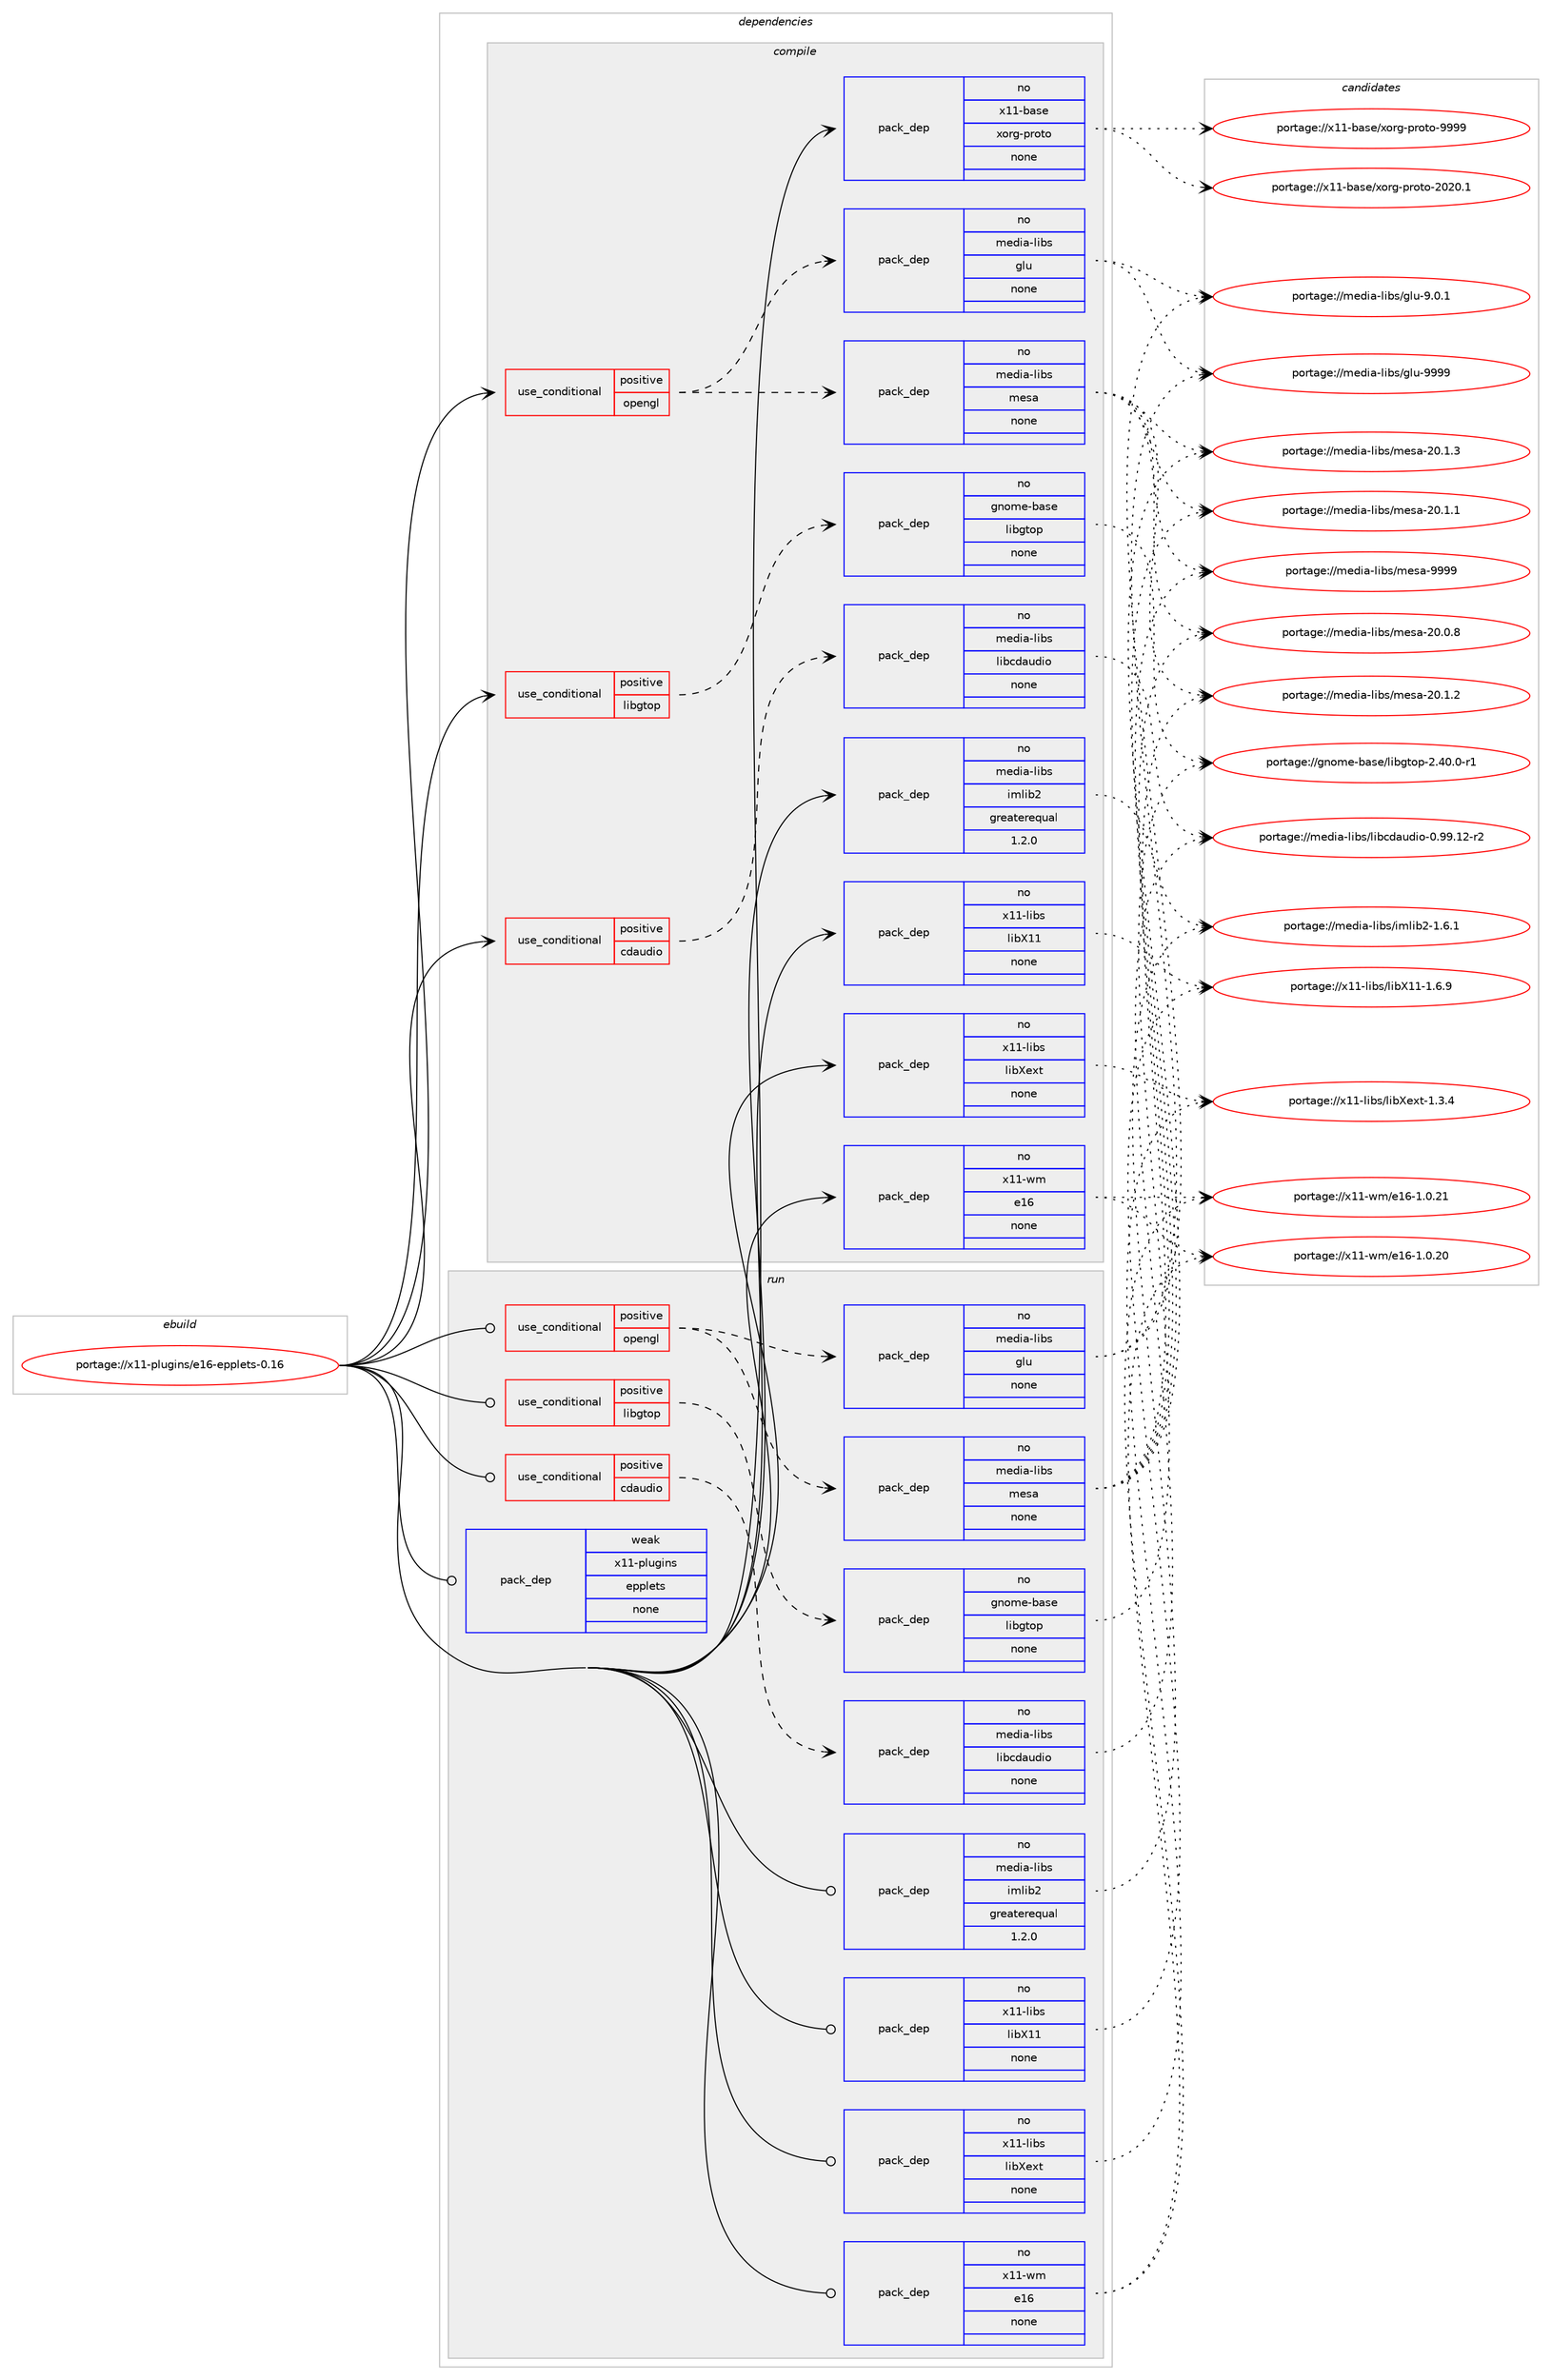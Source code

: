 digraph prolog {

# *************
# Graph options
# *************

newrank=true;
concentrate=true;
compound=true;
graph [rankdir=LR,fontname=Helvetica,fontsize=10,ranksep=1.5];#, ranksep=2.5, nodesep=0.2];
edge  [arrowhead=vee];
node  [fontname=Helvetica,fontsize=10];

# **********
# The ebuild
# **********

subgraph cluster_leftcol {
color=gray;
rank=same;
label=<<i>ebuild</i>>;
id [label="portage://x11-plugins/e16-epplets-0.16", color=red, width=4, href="../x11-plugins/e16-epplets-0.16.svg"];
}

# ****************
# The dependencies
# ****************

subgraph cluster_midcol {
color=gray;
label=<<i>dependencies</i>>;
subgraph cluster_compile {
fillcolor="#eeeeee";
style=filled;
label=<<i>compile</i>>;
subgraph cond169 {
dependency1311 [label=<<TABLE BORDER="0" CELLBORDER="1" CELLSPACING="0" CELLPADDING="4"><TR><TD ROWSPAN="3" CELLPADDING="10">use_conditional</TD></TR><TR><TD>positive</TD></TR><TR><TD>cdaudio</TD></TR></TABLE>>, shape=none, color=red];
subgraph pack1132 {
dependency1312 [label=<<TABLE BORDER="0" CELLBORDER="1" CELLSPACING="0" CELLPADDING="4" WIDTH="220"><TR><TD ROWSPAN="6" CELLPADDING="30">pack_dep</TD></TR><TR><TD WIDTH="110">no</TD></TR><TR><TD>media-libs</TD></TR><TR><TD>libcdaudio</TD></TR><TR><TD>none</TD></TR><TR><TD></TD></TR></TABLE>>, shape=none, color=blue];
}
dependency1311:e -> dependency1312:w [weight=20,style="dashed",arrowhead="vee"];
}
id:e -> dependency1311:w [weight=20,style="solid",arrowhead="vee"];
subgraph cond170 {
dependency1313 [label=<<TABLE BORDER="0" CELLBORDER="1" CELLSPACING="0" CELLPADDING="4"><TR><TD ROWSPAN="3" CELLPADDING="10">use_conditional</TD></TR><TR><TD>positive</TD></TR><TR><TD>libgtop</TD></TR></TABLE>>, shape=none, color=red];
subgraph pack1133 {
dependency1314 [label=<<TABLE BORDER="0" CELLBORDER="1" CELLSPACING="0" CELLPADDING="4" WIDTH="220"><TR><TD ROWSPAN="6" CELLPADDING="30">pack_dep</TD></TR><TR><TD WIDTH="110">no</TD></TR><TR><TD>gnome-base</TD></TR><TR><TD>libgtop</TD></TR><TR><TD>none</TD></TR><TR><TD></TD></TR></TABLE>>, shape=none, color=blue];
}
dependency1313:e -> dependency1314:w [weight=20,style="dashed",arrowhead="vee"];
}
id:e -> dependency1313:w [weight=20,style="solid",arrowhead="vee"];
subgraph cond171 {
dependency1315 [label=<<TABLE BORDER="0" CELLBORDER="1" CELLSPACING="0" CELLPADDING="4"><TR><TD ROWSPAN="3" CELLPADDING="10">use_conditional</TD></TR><TR><TD>positive</TD></TR><TR><TD>opengl</TD></TR></TABLE>>, shape=none, color=red];
subgraph pack1134 {
dependency1316 [label=<<TABLE BORDER="0" CELLBORDER="1" CELLSPACING="0" CELLPADDING="4" WIDTH="220"><TR><TD ROWSPAN="6" CELLPADDING="30">pack_dep</TD></TR><TR><TD WIDTH="110">no</TD></TR><TR><TD>media-libs</TD></TR><TR><TD>glu</TD></TR><TR><TD>none</TD></TR><TR><TD></TD></TR></TABLE>>, shape=none, color=blue];
}
dependency1315:e -> dependency1316:w [weight=20,style="dashed",arrowhead="vee"];
subgraph pack1135 {
dependency1317 [label=<<TABLE BORDER="0" CELLBORDER="1" CELLSPACING="0" CELLPADDING="4" WIDTH="220"><TR><TD ROWSPAN="6" CELLPADDING="30">pack_dep</TD></TR><TR><TD WIDTH="110">no</TD></TR><TR><TD>media-libs</TD></TR><TR><TD>mesa</TD></TR><TR><TD>none</TD></TR><TR><TD></TD></TR></TABLE>>, shape=none, color=blue];
}
dependency1315:e -> dependency1317:w [weight=20,style="dashed",arrowhead="vee"];
}
id:e -> dependency1315:w [weight=20,style="solid",arrowhead="vee"];
subgraph pack1136 {
dependency1318 [label=<<TABLE BORDER="0" CELLBORDER="1" CELLSPACING="0" CELLPADDING="4" WIDTH="220"><TR><TD ROWSPAN="6" CELLPADDING="30">pack_dep</TD></TR><TR><TD WIDTH="110">no</TD></TR><TR><TD>media-libs</TD></TR><TR><TD>imlib2</TD></TR><TR><TD>greaterequal</TD></TR><TR><TD>1.2.0</TD></TR></TABLE>>, shape=none, color=blue];
}
id:e -> dependency1318:w [weight=20,style="solid",arrowhead="vee"];
subgraph pack1137 {
dependency1319 [label=<<TABLE BORDER="0" CELLBORDER="1" CELLSPACING="0" CELLPADDING="4" WIDTH="220"><TR><TD ROWSPAN="6" CELLPADDING="30">pack_dep</TD></TR><TR><TD WIDTH="110">no</TD></TR><TR><TD>x11-base</TD></TR><TR><TD>xorg-proto</TD></TR><TR><TD>none</TD></TR><TR><TD></TD></TR></TABLE>>, shape=none, color=blue];
}
id:e -> dependency1319:w [weight=20,style="solid",arrowhead="vee"];
subgraph pack1138 {
dependency1320 [label=<<TABLE BORDER="0" CELLBORDER="1" CELLSPACING="0" CELLPADDING="4" WIDTH="220"><TR><TD ROWSPAN="6" CELLPADDING="30">pack_dep</TD></TR><TR><TD WIDTH="110">no</TD></TR><TR><TD>x11-libs</TD></TR><TR><TD>libX11</TD></TR><TR><TD>none</TD></TR><TR><TD></TD></TR></TABLE>>, shape=none, color=blue];
}
id:e -> dependency1320:w [weight=20,style="solid",arrowhead="vee"];
subgraph pack1139 {
dependency1321 [label=<<TABLE BORDER="0" CELLBORDER="1" CELLSPACING="0" CELLPADDING="4" WIDTH="220"><TR><TD ROWSPAN="6" CELLPADDING="30">pack_dep</TD></TR><TR><TD WIDTH="110">no</TD></TR><TR><TD>x11-libs</TD></TR><TR><TD>libXext</TD></TR><TR><TD>none</TD></TR><TR><TD></TD></TR></TABLE>>, shape=none, color=blue];
}
id:e -> dependency1321:w [weight=20,style="solid",arrowhead="vee"];
subgraph pack1140 {
dependency1322 [label=<<TABLE BORDER="0" CELLBORDER="1" CELLSPACING="0" CELLPADDING="4" WIDTH="220"><TR><TD ROWSPAN="6" CELLPADDING="30">pack_dep</TD></TR><TR><TD WIDTH="110">no</TD></TR><TR><TD>x11-wm</TD></TR><TR><TD>e16</TD></TR><TR><TD>none</TD></TR><TR><TD></TD></TR></TABLE>>, shape=none, color=blue];
}
id:e -> dependency1322:w [weight=20,style="solid",arrowhead="vee"];
}
subgraph cluster_compileandrun {
fillcolor="#eeeeee";
style=filled;
label=<<i>compile and run</i>>;
}
subgraph cluster_run {
fillcolor="#eeeeee";
style=filled;
label=<<i>run</i>>;
subgraph cond172 {
dependency1323 [label=<<TABLE BORDER="0" CELLBORDER="1" CELLSPACING="0" CELLPADDING="4"><TR><TD ROWSPAN="3" CELLPADDING="10">use_conditional</TD></TR><TR><TD>positive</TD></TR><TR><TD>cdaudio</TD></TR></TABLE>>, shape=none, color=red];
subgraph pack1141 {
dependency1324 [label=<<TABLE BORDER="0" CELLBORDER="1" CELLSPACING="0" CELLPADDING="4" WIDTH="220"><TR><TD ROWSPAN="6" CELLPADDING="30">pack_dep</TD></TR><TR><TD WIDTH="110">no</TD></TR><TR><TD>media-libs</TD></TR><TR><TD>libcdaudio</TD></TR><TR><TD>none</TD></TR><TR><TD></TD></TR></TABLE>>, shape=none, color=blue];
}
dependency1323:e -> dependency1324:w [weight=20,style="dashed",arrowhead="vee"];
}
id:e -> dependency1323:w [weight=20,style="solid",arrowhead="odot"];
subgraph cond173 {
dependency1325 [label=<<TABLE BORDER="0" CELLBORDER="1" CELLSPACING="0" CELLPADDING="4"><TR><TD ROWSPAN="3" CELLPADDING="10">use_conditional</TD></TR><TR><TD>positive</TD></TR><TR><TD>libgtop</TD></TR></TABLE>>, shape=none, color=red];
subgraph pack1142 {
dependency1326 [label=<<TABLE BORDER="0" CELLBORDER="1" CELLSPACING="0" CELLPADDING="4" WIDTH="220"><TR><TD ROWSPAN="6" CELLPADDING="30">pack_dep</TD></TR><TR><TD WIDTH="110">no</TD></TR><TR><TD>gnome-base</TD></TR><TR><TD>libgtop</TD></TR><TR><TD>none</TD></TR><TR><TD></TD></TR></TABLE>>, shape=none, color=blue];
}
dependency1325:e -> dependency1326:w [weight=20,style="dashed",arrowhead="vee"];
}
id:e -> dependency1325:w [weight=20,style="solid",arrowhead="odot"];
subgraph cond174 {
dependency1327 [label=<<TABLE BORDER="0" CELLBORDER="1" CELLSPACING="0" CELLPADDING="4"><TR><TD ROWSPAN="3" CELLPADDING="10">use_conditional</TD></TR><TR><TD>positive</TD></TR><TR><TD>opengl</TD></TR></TABLE>>, shape=none, color=red];
subgraph pack1143 {
dependency1328 [label=<<TABLE BORDER="0" CELLBORDER="1" CELLSPACING="0" CELLPADDING="4" WIDTH="220"><TR><TD ROWSPAN="6" CELLPADDING="30">pack_dep</TD></TR><TR><TD WIDTH="110">no</TD></TR><TR><TD>media-libs</TD></TR><TR><TD>glu</TD></TR><TR><TD>none</TD></TR><TR><TD></TD></TR></TABLE>>, shape=none, color=blue];
}
dependency1327:e -> dependency1328:w [weight=20,style="dashed",arrowhead="vee"];
subgraph pack1144 {
dependency1329 [label=<<TABLE BORDER="0" CELLBORDER="1" CELLSPACING="0" CELLPADDING="4" WIDTH="220"><TR><TD ROWSPAN="6" CELLPADDING="30">pack_dep</TD></TR><TR><TD WIDTH="110">no</TD></TR><TR><TD>media-libs</TD></TR><TR><TD>mesa</TD></TR><TR><TD>none</TD></TR><TR><TD></TD></TR></TABLE>>, shape=none, color=blue];
}
dependency1327:e -> dependency1329:w [weight=20,style="dashed",arrowhead="vee"];
}
id:e -> dependency1327:w [weight=20,style="solid",arrowhead="odot"];
subgraph pack1145 {
dependency1330 [label=<<TABLE BORDER="0" CELLBORDER="1" CELLSPACING="0" CELLPADDING="4" WIDTH="220"><TR><TD ROWSPAN="6" CELLPADDING="30">pack_dep</TD></TR><TR><TD WIDTH="110">no</TD></TR><TR><TD>media-libs</TD></TR><TR><TD>imlib2</TD></TR><TR><TD>greaterequal</TD></TR><TR><TD>1.2.0</TD></TR></TABLE>>, shape=none, color=blue];
}
id:e -> dependency1330:w [weight=20,style="solid",arrowhead="odot"];
subgraph pack1146 {
dependency1331 [label=<<TABLE BORDER="0" CELLBORDER="1" CELLSPACING="0" CELLPADDING="4" WIDTH="220"><TR><TD ROWSPAN="6" CELLPADDING="30">pack_dep</TD></TR><TR><TD WIDTH="110">no</TD></TR><TR><TD>x11-libs</TD></TR><TR><TD>libX11</TD></TR><TR><TD>none</TD></TR><TR><TD></TD></TR></TABLE>>, shape=none, color=blue];
}
id:e -> dependency1331:w [weight=20,style="solid",arrowhead="odot"];
subgraph pack1147 {
dependency1332 [label=<<TABLE BORDER="0" CELLBORDER="1" CELLSPACING="0" CELLPADDING="4" WIDTH="220"><TR><TD ROWSPAN="6" CELLPADDING="30">pack_dep</TD></TR><TR><TD WIDTH="110">no</TD></TR><TR><TD>x11-libs</TD></TR><TR><TD>libXext</TD></TR><TR><TD>none</TD></TR><TR><TD></TD></TR></TABLE>>, shape=none, color=blue];
}
id:e -> dependency1332:w [weight=20,style="solid",arrowhead="odot"];
subgraph pack1148 {
dependency1333 [label=<<TABLE BORDER="0" CELLBORDER="1" CELLSPACING="0" CELLPADDING="4" WIDTH="220"><TR><TD ROWSPAN="6" CELLPADDING="30">pack_dep</TD></TR><TR><TD WIDTH="110">no</TD></TR><TR><TD>x11-wm</TD></TR><TR><TD>e16</TD></TR><TR><TD>none</TD></TR><TR><TD></TD></TR></TABLE>>, shape=none, color=blue];
}
id:e -> dependency1333:w [weight=20,style="solid",arrowhead="odot"];
subgraph pack1149 {
dependency1334 [label=<<TABLE BORDER="0" CELLBORDER="1" CELLSPACING="0" CELLPADDING="4" WIDTH="220"><TR><TD ROWSPAN="6" CELLPADDING="30">pack_dep</TD></TR><TR><TD WIDTH="110">weak</TD></TR><TR><TD>x11-plugins</TD></TR><TR><TD>epplets</TD></TR><TR><TD>none</TD></TR><TR><TD></TD></TR></TABLE>>, shape=none, color=blue];
}
id:e -> dependency1334:w [weight=20,style="solid",arrowhead="odot"];
}
}

# **************
# The candidates
# **************

subgraph cluster_choices {
rank=same;
color=gray;
label=<<i>candidates</i>>;

subgraph choice1132 {
color=black;
nodesep=1;
choice1091011001059745108105981154710810598991009711710010511145484657574649504511450 [label="portage://media-libs/libcdaudio-0.99.12-r2", color=red, width=4,href="../media-libs/libcdaudio-0.99.12-r2.svg"];
dependency1312:e -> choice1091011001059745108105981154710810598991009711710010511145484657574649504511450:w [style=dotted,weight="100"];
}
subgraph choice1133 {
color=black;
nodesep=1;
choice1031101111091014598971151014710810598103116111112455046524846484511449 [label="portage://gnome-base/libgtop-2.40.0-r1", color=red, width=4,href="../gnome-base/libgtop-2.40.0-r1.svg"];
dependency1314:e -> choice1031101111091014598971151014710810598103116111112455046524846484511449:w [style=dotted,weight="100"];
}
subgraph choice1134 {
color=black;
nodesep=1;
choice109101100105974510810598115471031081174557575757 [label="portage://media-libs/glu-9999", color=red, width=4,href="../media-libs/glu-9999.svg"];
choice10910110010597451081059811547103108117455746484649 [label="portage://media-libs/glu-9.0.1", color=red, width=4,href="../media-libs/glu-9.0.1.svg"];
dependency1316:e -> choice109101100105974510810598115471031081174557575757:w [style=dotted,weight="100"];
dependency1316:e -> choice10910110010597451081059811547103108117455746484649:w [style=dotted,weight="100"];
}
subgraph choice1135 {
color=black;
nodesep=1;
choice10910110010597451081059811547109101115974557575757 [label="portage://media-libs/mesa-9999", color=red, width=4,href="../media-libs/mesa-9999.svg"];
choice109101100105974510810598115471091011159745504846494651 [label="portage://media-libs/mesa-20.1.3", color=red, width=4,href="../media-libs/mesa-20.1.3.svg"];
choice109101100105974510810598115471091011159745504846494650 [label="portage://media-libs/mesa-20.1.2", color=red, width=4,href="../media-libs/mesa-20.1.2.svg"];
choice109101100105974510810598115471091011159745504846494649 [label="portage://media-libs/mesa-20.1.1", color=red, width=4,href="../media-libs/mesa-20.1.1.svg"];
choice109101100105974510810598115471091011159745504846484656 [label="portage://media-libs/mesa-20.0.8", color=red, width=4,href="../media-libs/mesa-20.0.8.svg"];
dependency1317:e -> choice10910110010597451081059811547109101115974557575757:w [style=dotted,weight="100"];
dependency1317:e -> choice109101100105974510810598115471091011159745504846494651:w [style=dotted,weight="100"];
dependency1317:e -> choice109101100105974510810598115471091011159745504846494650:w [style=dotted,weight="100"];
dependency1317:e -> choice109101100105974510810598115471091011159745504846494649:w [style=dotted,weight="100"];
dependency1317:e -> choice109101100105974510810598115471091011159745504846484656:w [style=dotted,weight="100"];
}
subgraph choice1136 {
color=black;
nodesep=1;
choice109101100105974510810598115471051091081059850454946544649 [label="portage://media-libs/imlib2-1.6.1", color=red, width=4,href="../media-libs/imlib2-1.6.1.svg"];
dependency1318:e -> choice109101100105974510810598115471051091081059850454946544649:w [style=dotted,weight="100"];
}
subgraph choice1137 {
color=black;
nodesep=1;
choice120494945989711510147120111114103451121141111161114557575757 [label="portage://x11-base/xorg-proto-9999", color=red, width=4,href="../x11-base/xorg-proto-9999.svg"];
choice1204949459897115101471201111141034511211411111611145504850484649 [label="portage://x11-base/xorg-proto-2020.1", color=red, width=4,href="../x11-base/xorg-proto-2020.1.svg"];
dependency1319:e -> choice120494945989711510147120111114103451121141111161114557575757:w [style=dotted,weight="100"];
dependency1319:e -> choice1204949459897115101471201111141034511211411111611145504850484649:w [style=dotted,weight="100"];
}
subgraph choice1138 {
color=black;
nodesep=1;
choice120494945108105981154710810598884949454946544657 [label="portage://x11-libs/libX11-1.6.9", color=red, width=4,href="../x11-libs/libX11-1.6.9.svg"];
dependency1320:e -> choice120494945108105981154710810598884949454946544657:w [style=dotted,weight="100"];
}
subgraph choice1139 {
color=black;
nodesep=1;
choice12049494510810598115471081059888101120116454946514652 [label="portage://x11-libs/libXext-1.3.4", color=red, width=4,href="../x11-libs/libXext-1.3.4.svg"];
dependency1321:e -> choice12049494510810598115471081059888101120116454946514652:w [style=dotted,weight="100"];
}
subgraph choice1140 {
color=black;
nodesep=1;
choice12049494511910947101495445494648465049 [label="portage://x11-wm/e16-1.0.21", color=red, width=4,href="../x11-wm/e16-1.0.21.svg"];
choice12049494511910947101495445494648465048 [label="portage://x11-wm/e16-1.0.20", color=red, width=4,href="../x11-wm/e16-1.0.20.svg"];
dependency1322:e -> choice12049494511910947101495445494648465049:w [style=dotted,weight="100"];
dependency1322:e -> choice12049494511910947101495445494648465048:w [style=dotted,weight="100"];
}
subgraph choice1141 {
color=black;
nodesep=1;
choice1091011001059745108105981154710810598991009711710010511145484657574649504511450 [label="portage://media-libs/libcdaudio-0.99.12-r2", color=red, width=4,href="../media-libs/libcdaudio-0.99.12-r2.svg"];
dependency1324:e -> choice1091011001059745108105981154710810598991009711710010511145484657574649504511450:w [style=dotted,weight="100"];
}
subgraph choice1142 {
color=black;
nodesep=1;
choice1031101111091014598971151014710810598103116111112455046524846484511449 [label="portage://gnome-base/libgtop-2.40.0-r1", color=red, width=4,href="../gnome-base/libgtop-2.40.0-r1.svg"];
dependency1326:e -> choice1031101111091014598971151014710810598103116111112455046524846484511449:w [style=dotted,weight="100"];
}
subgraph choice1143 {
color=black;
nodesep=1;
choice109101100105974510810598115471031081174557575757 [label="portage://media-libs/glu-9999", color=red, width=4,href="../media-libs/glu-9999.svg"];
choice10910110010597451081059811547103108117455746484649 [label="portage://media-libs/glu-9.0.1", color=red, width=4,href="../media-libs/glu-9.0.1.svg"];
dependency1328:e -> choice109101100105974510810598115471031081174557575757:w [style=dotted,weight="100"];
dependency1328:e -> choice10910110010597451081059811547103108117455746484649:w [style=dotted,weight="100"];
}
subgraph choice1144 {
color=black;
nodesep=1;
choice10910110010597451081059811547109101115974557575757 [label="portage://media-libs/mesa-9999", color=red, width=4,href="../media-libs/mesa-9999.svg"];
choice109101100105974510810598115471091011159745504846494651 [label="portage://media-libs/mesa-20.1.3", color=red, width=4,href="../media-libs/mesa-20.1.3.svg"];
choice109101100105974510810598115471091011159745504846494650 [label="portage://media-libs/mesa-20.1.2", color=red, width=4,href="../media-libs/mesa-20.1.2.svg"];
choice109101100105974510810598115471091011159745504846494649 [label="portage://media-libs/mesa-20.1.1", color=red, width=4,href="../media-libs/mesa-20.1.1.svg"];
choice109101100105974510810598115471091011159745504846484656 [label="portage://media-libs/mesa-20.0.8", color=red, width=4,href="../media-libs/mesa-20.0.8.svg"];
dependency1329:e -> choice10910110010597451081059811547109101115974557575757:w [style=dotted,weight="100"];
dependency1329:e -> choice109101100105974510810598115471091011159745504846494651:w [style=dotted,weight="100"];
dependency1329:e -> choice109101100105974510810598115471091011159745504846494650:w [style=dotted,weight="100"];
dependency1329:e -> choice109101100105974510810598115471091011159745504846494649:w [style=dotted,weight="100"];
dependency1329:e -> choice109101100105974510810598115471091011159745504846484656:w [style=dotted,weight="100"];
}
subgraph choice1145 {
color=black;
nodesep=1;
choice109101100105974510810598115471051091081059850454946544649 [label="portage://media-libs/imlib2-1.6.1", color=red, width=4,href="../media-libs/imlib2-1.6.1.svg"];
dependency1330:e -> choice109101100105974510810598115471051091081059850454946544649:w [style=dotted,weight="100"];
}
subgraph choice1146 {
color=black;
nodesep=1;
choice120494945108105981154710810598884949454946544657 [label="portage://x11-libs/libX11-1.6.9", color=red, width=4,href="../x11-libs/libX11-1.6.9.svg"];
dependency1331:e -> choice120494945108105981154710810598884949454946544657:w [style=dotted,weight="100"];
}
subgraph choice1147 {
color=black;
nodesep=1;
choice12049494510810598115471081059888101120116454946514652 [label="portage://x11-libs/libXext-1.3.4", color=red, width=4,href="../x11-libs/libXext-1.3.4.svg"];
dependency1332:e -> choice12049494510810598115471081059888101120116454946514652:w [style=dotted,weight="100"];
}
subgraph choice1148 {
color=black;
nodesep=1;
choice12049494511910947101495445494648465049 [label="portage://x11-wm/e16-1.0.21", color=red, width=4,href="../x11-wm/e16-1.0.21.svg"];
choice12049494511910947101495445494648465048 [label="portage://x11-wm/e16-1.0.20", color=red, width=4,href="../x11-wm/e16-1.0.20.svg"];
dependency1333:e -> choice12049494511910947101495445494648465049:w [style=dotted,weight="100"];
dependency1333:e -> choice12049494511910947101495445494648465048:w [style=dotted,weight="100"];
}
subgraph choice1149 {
color=black;
nodesep=1;
}
}

}
